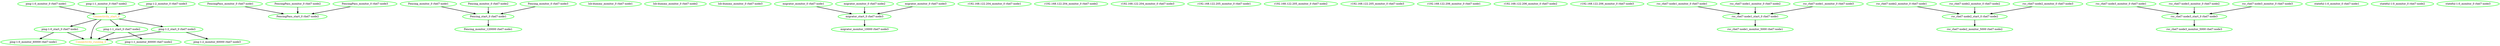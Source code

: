  digraph "g" {
"Connectivity_running_0" [ style=bold color="green" fontcolor="orange"]
"Connectivity_start_0" -> "Connectivity_running_0" [ style = bold]
"Connectivity_start_0" -> "ping-1:0_start_0 rhel7-node1" [ style = bold]
"Connectivity_start_0" -> "ping-1:1_start_0 rhel7-node2" [ style = bold]
"Connectivity_start_0" -> "ping-1:2_start_0 rhel7-node3" [ style = bold]
"Connectivity_start_0" [ style=bold color="green" fontcolor="orange"]
"FencingPass_monitor_0 rhel7-node1" -> "FencingPass_start_0 rhel7-node2" [ style = bold]
"FencingPass_monitor_0 rhel7-node1" [ style=bold color="green" fontcolor="black"]
"FencingPass_monitor_0 rhel7-node2" -> "FencingPass_start_0 rhel7-node2" [ style = bold]
"FencingPass_monitor_0 rhel7-node2" [ style=bold color="green" fontcolor="black"]
"FencingPass_monitor_0 rhel7-node3" -> "FencingPass_start_0 rhel7-node2" [ style = bold]
"FencingPass_monitor_0 rhel7-node3" [ style=bold color="green" fontcolor="black"]
"FencingPass_start_0 rhel7-node2" [ style=bold color="green" fontcolor="black"]
"Fencing_monitor_0 rhel7-node1" -> "Fencing_start_0 rhel7-node1" [ style = bold]
"Fencing_monitor_0 rhel7-node1" [ style=bold color="green" fontcolor="black"]
"Fencing_monitor_0 rhel7-node2" -> "Fencing_start_0 rhel7-node1" [ style = bold]
"Fencing_monitor_0 rhel7-node2" [ style=bold color="green" fontcolor="black"]
"Fencing_monitor_0 rhel7-node3" -> "Fencing_start_0 rhel7-node1" [ style = bold]
"Fencing_monitor_0 rhel7-node3" [ style=bold color="green" fontcolor="black"]
"Fencing_monitor_120000 rhel7-node1" [ style=bold color="green" fontcolor="black"]
"Fencing_start_0 rhel7-node1" -> "Fencing_monitor_120000 rhel7-node1" [ style = bold]
"Fencing_start_0 rhel7-node1" [ style=bold color="green" fontcolor="black"]
"lsb-dummy_monitor_0 rhel7-node1" [ style=bold color="green" fontcolor="black"]
"lsb-dummy_monitor_0 rhel7-node2" [ style=bold color="green" fontcolor="black"]
"lsb-dummy_monitor_0 rhel7-node3" [ style=bold color="green" fontcolor="black"]
"migrator_monitor_0 rhel7-node1" -> "migrator_start_0 rhel7-node3" [ style = bold]
"migrator_monitor_0 rhel7-node1" [ style=bold color="green" fontcolor="black"]
"migrator_monitor_0 rhel7-node2" -> "migrator_start_0 rhel7-node3" [ style = bold]
"migrator_monitor_0 rhel7-node2" [ style=bold color="green" fontcolor="black"]
"migrator_monitor_0 rhel7-node3" -> "migrator_start_0 rhel7-node3" [ style = bold]
"migrator_monitor_0 rhel7-node3" [ style=bold color="green" fontcolor="black"]
"migrator_monitor_10000 rhel7-node3" [ style=bold color="green" fontcolor="black"]
"migrator_start_0 rhel7-node3" -> "migrator_monitor_10000 rhel7-node3" [ style = bold]
"migrator_start_0 rhel7-node3" [ style=bold color="green" fontcolor="black"]
"ping-1:0_monitor_0 rhel7-node1" -> "Connectivity_start_0" [ style = bold]
"ping-1:0_monitor_0 rhel7-node1" [ style=bold color="green" fontcolor="black"]
"ping-1:0_monitor_60000 rhel7-node1" [ style=bold color="green" fontcolor="black"]
"ping-1:0_start_0 rhel7-node1" -> "Connectivity_running_0" [ style = bold]
"ping-1:0_start_0 rhel7-node1" -> "ping-1:0_monitor_60000 rhel7-node1" [ style = bold]
"ping-1:0_start_0 rhel7-node1" [ style=bold color="green" fontcolor="black"]
"ping-1:1_monitor_0 rhel7-node2" -> "Connectivity_start_0" [ style = bold]
"ping-1:1_monitor_0 rhel7-node2" [ style=bold color="green" fontcolor="black"]
"ping-1:1_monitor_60000 rhel7-node2" [ style=bold color="green" fontcolor="black"]
"ping-1:1_start_0 rhel7-node2" -> "Connectivity_running_0" [ style = bold]
"ping-1:1_start_0 rhel7-node2" -> "ping-1:1_monitor_60000 rhel7-node2" [ style = bold]
"ping-1:1_start_0 rhel7-node2" [ style=bold color="green" fontcolor="black"]
"ping-1:2_monitor_0 rhel7-node3" -> "Connectivity_start_0" [ style = bold]
"ping-1:2_monitor_0 rhel7-node3" [ style=bold color="green" fontcolor="black"]
"ping-1:2_monitor_60000 rhel7-node3" [ style=bold color="green" fontcolor="black"]
"ping-1:2_start_0 rhel7-node3" -> "Connectivity_running_0" [ style = bold]
"ping-1:2_start_0 rhel7-node3" -> "ping-1:2_monitor_60000 rhel7-node3" [ style = bold]
"ping-1:2_start_0 rhel7-node3" [ style=bold color="green" fontcolor="black"]
"r192.168.122.204_monitor_0 rhel7-node1" [ style=bold color="green" fontcolor="black"]
"r192.168.122.204_monitor_0 rhel7-node2" [ style=bold color="green" fontcolor="black"]
"r192.168.122.204_monitor_0 rhel7-node3" [ style=bold color="green" fontcolor="black"]
"r192.168.122.205_monitor_0 rhel7-node1" [ style=bold color="green" fontcolor="black"]
"r192.168.122.205_monitor_0 rhel7-node2" [ style=bold color="green" fontcolor="black"]
"r192.168.122.205_monitor_0 rhel7-node3" [ style=bold color="green" fontcolor="black"]
"r192.168.122.206_monitor_0 rhel7-node1" [ style=bold color="green" fontcolor="black"]
"r192.168.122.206_monitor_0 rhel7-node2" [ style=bold color="green" fontcolor="black"]
"r192.168.122.206_monitor_0 rhel7-node3" [ style=bold color="green" fontcolor="black"]
"rsc_rhel7-node1_monitor_0 rhel7-node1" -> "rsc_rhel7-node1_start_0 rhel7-node1" [ style = bold]
"rsc_rhel7-node1_monitor_0 rhel7-node1" [ style=bold color="green" fontcolor="black"]
"rsc_rhel7-node1_monitor_0 rhel7-node2" -> "rsc_rhel7-node1_start_0 rhel7-node1" [ style = bold]
"rsc_rhel7-node1_monitor_0 rhel7-node2" [ style=bold color="green" fontcolor="black"]
"rsc_rhel7-node1_monitor_0 rhel7-node3" -> "rsc_rhel7-node1_start_0 rhel7-node1" [ style = bold]
"rsc_rhel7-node1_monitor_0 rhel7-node3" [ style=bold color="green" fontcolor="black"]
"rsc_rhel7-node1_monitor_5000 rhel7-node1" [ style=bold color="green" fontcolor="black"]
"rsc_rhel7-node1_start_0 rhel7-node1" -> "rsc_rhel7-node1_monitor_5000 rhel7-node1" [ style = bold]
"rsc_rhel7-node1_start_0 rhel7-node1" [ style=bold color="green" fontcolor="black"]
"rsc_rhel7-node2_monitor_0 rhel7-node1" -> "rsc_rhel7-node2_start_0 rhel7-node2" [ style = bold]
"rsc_rhel7-node2_monitor_0 rhel7-node1" [ style=bold color="green" fontcolor="black"]
"rsc_rhel7-node2_monitor_0 rhel7-node2" -> "rsc_rhel7-node2_start_0 rhel7-node2" [ style = bold]
"rsc_rhel7-node2_monitor_0 rhel7-node2" [ style=bold color="green" fontcolor="black"]
"rsc_rhel7-node2_monitor_0 rhel7-node3" -> "rsc_rhel7-node2_start_0 rhel7-node2" [ style = bold]
"rsc_rhel7-node2_monitor_0 rhel7-node3" [ style=bold color="green" fontcolor="black"]
"rsc_rhel7-node2_monitor_5000 rhel7-node2" [ style=bold color="green" fontcolor="black"]
"rsc_rhel7-node2_start_0 rhel7-node2" -> "rsc_rhel7-node2_monitor_5000 rhel7-node2" [ style = bold]
"rsc_rhel7-node2_start_0 rhel7-node2" [ style=bold color="green" fontcolor="black"]
"rsc_rhel7-node3_monitor_0 rhel7-node1" -> "rsc_rhel7-node3_start_0 rhel7-node3" [ style = bold]
"rsc_rhel7-node3_monitor_0 rhel7-node1" [ style=bold color="green" fontcolor="black"]
"rsc_rhel7-node3_monitor_0 rhel7-node2" -> "rsc_rhel7-node3_start_0 rhel7-node3" [ style = bold]
"rsc_rhel7-node3_monitor_0 rhel7-node2" [ style=bold color="green" fontcolor="black"]
"rsc_rhel7-node3_monitor_0 rhel7-node3" -> "rsc_rhel7-node3_start_0 rhel7-node3" [ style = bold]
"rsc_rhel7-node3_monitor_0 rhel7-node3" [ style=bold color="green" fontcolor="black"]
"rsc_rhel7-node3_monitor_5000 rhel7-node3" [ style=bold color="green" fontcolor="black"]
"rsc_rhel7-node3_start_0 rhel7-node3" -> "rsc_rhel7-node3_monitor_5000 rhel7-node3" [ style = bold]
"rsc_rhel7-node3_start_0 rhel7-node3" [ style=bold color="green" fontcolor="black"]
"stateful-1:0_monitor_0 rhel7-node1" [ style=bold color="green" fontcolor="black"]
"stateful-1:0_monitor_0 rhel7-node2" [ style=bold color="green" fontcolor="black"]
"stateful-1:0_monitor_0 rhel7-node3" [ style=bold color="green" fontcolor="black"]
}
